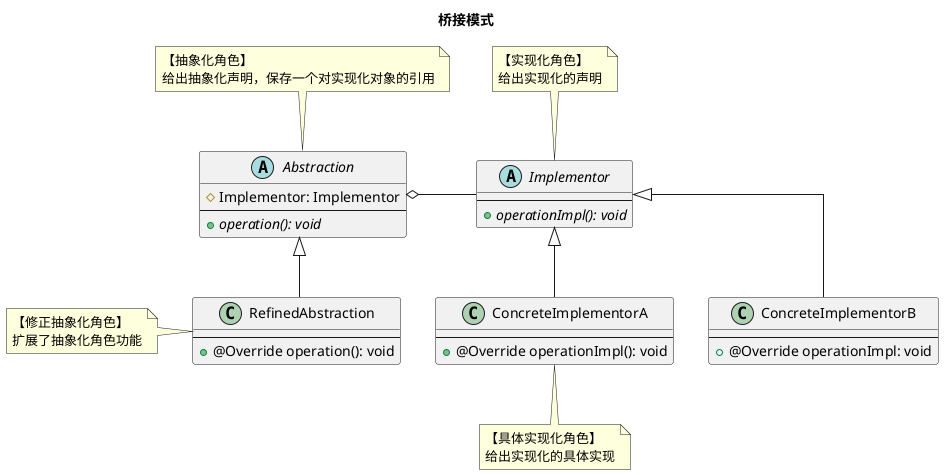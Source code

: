 @startuml
skinparam linetype ortho

title 桥接模式

abstract class Abstraction {
    # Implementor: Implementor
    --
    + {abstract} operation(): void
}
Abstraction o- Implementor
note top of Abstraction: 【抽象化角色】\n给出抽象化声明，保存一个对实现化对象的引用

class RefinedAbstraction {
    --
    + @Override operation(): void
}
Abstraction <|-- RefinedAbstraction
note left of RefinedAbstraction: 【修正抽象化角色】\n扩展了抽象化角色功能

abstract class Implementor {
    --
    + {abstract} operationImpl(): void
}
note top of Implementor: 【实现化角色】\n给出实现化的声明

class ConcreteImplementorA {
    --
    + @Override operationImpl(): void
}
Implementor <|-- ConcreteImplementorA
note bottom of ConcreteImplementorA: 【具体实现化角色】\n给出实现化的具体实现

class ConcreteImplementorB {
    --
    + @Override operationImpl: void
}
Implementor <|-- ConcreteImplementorB
@enduml